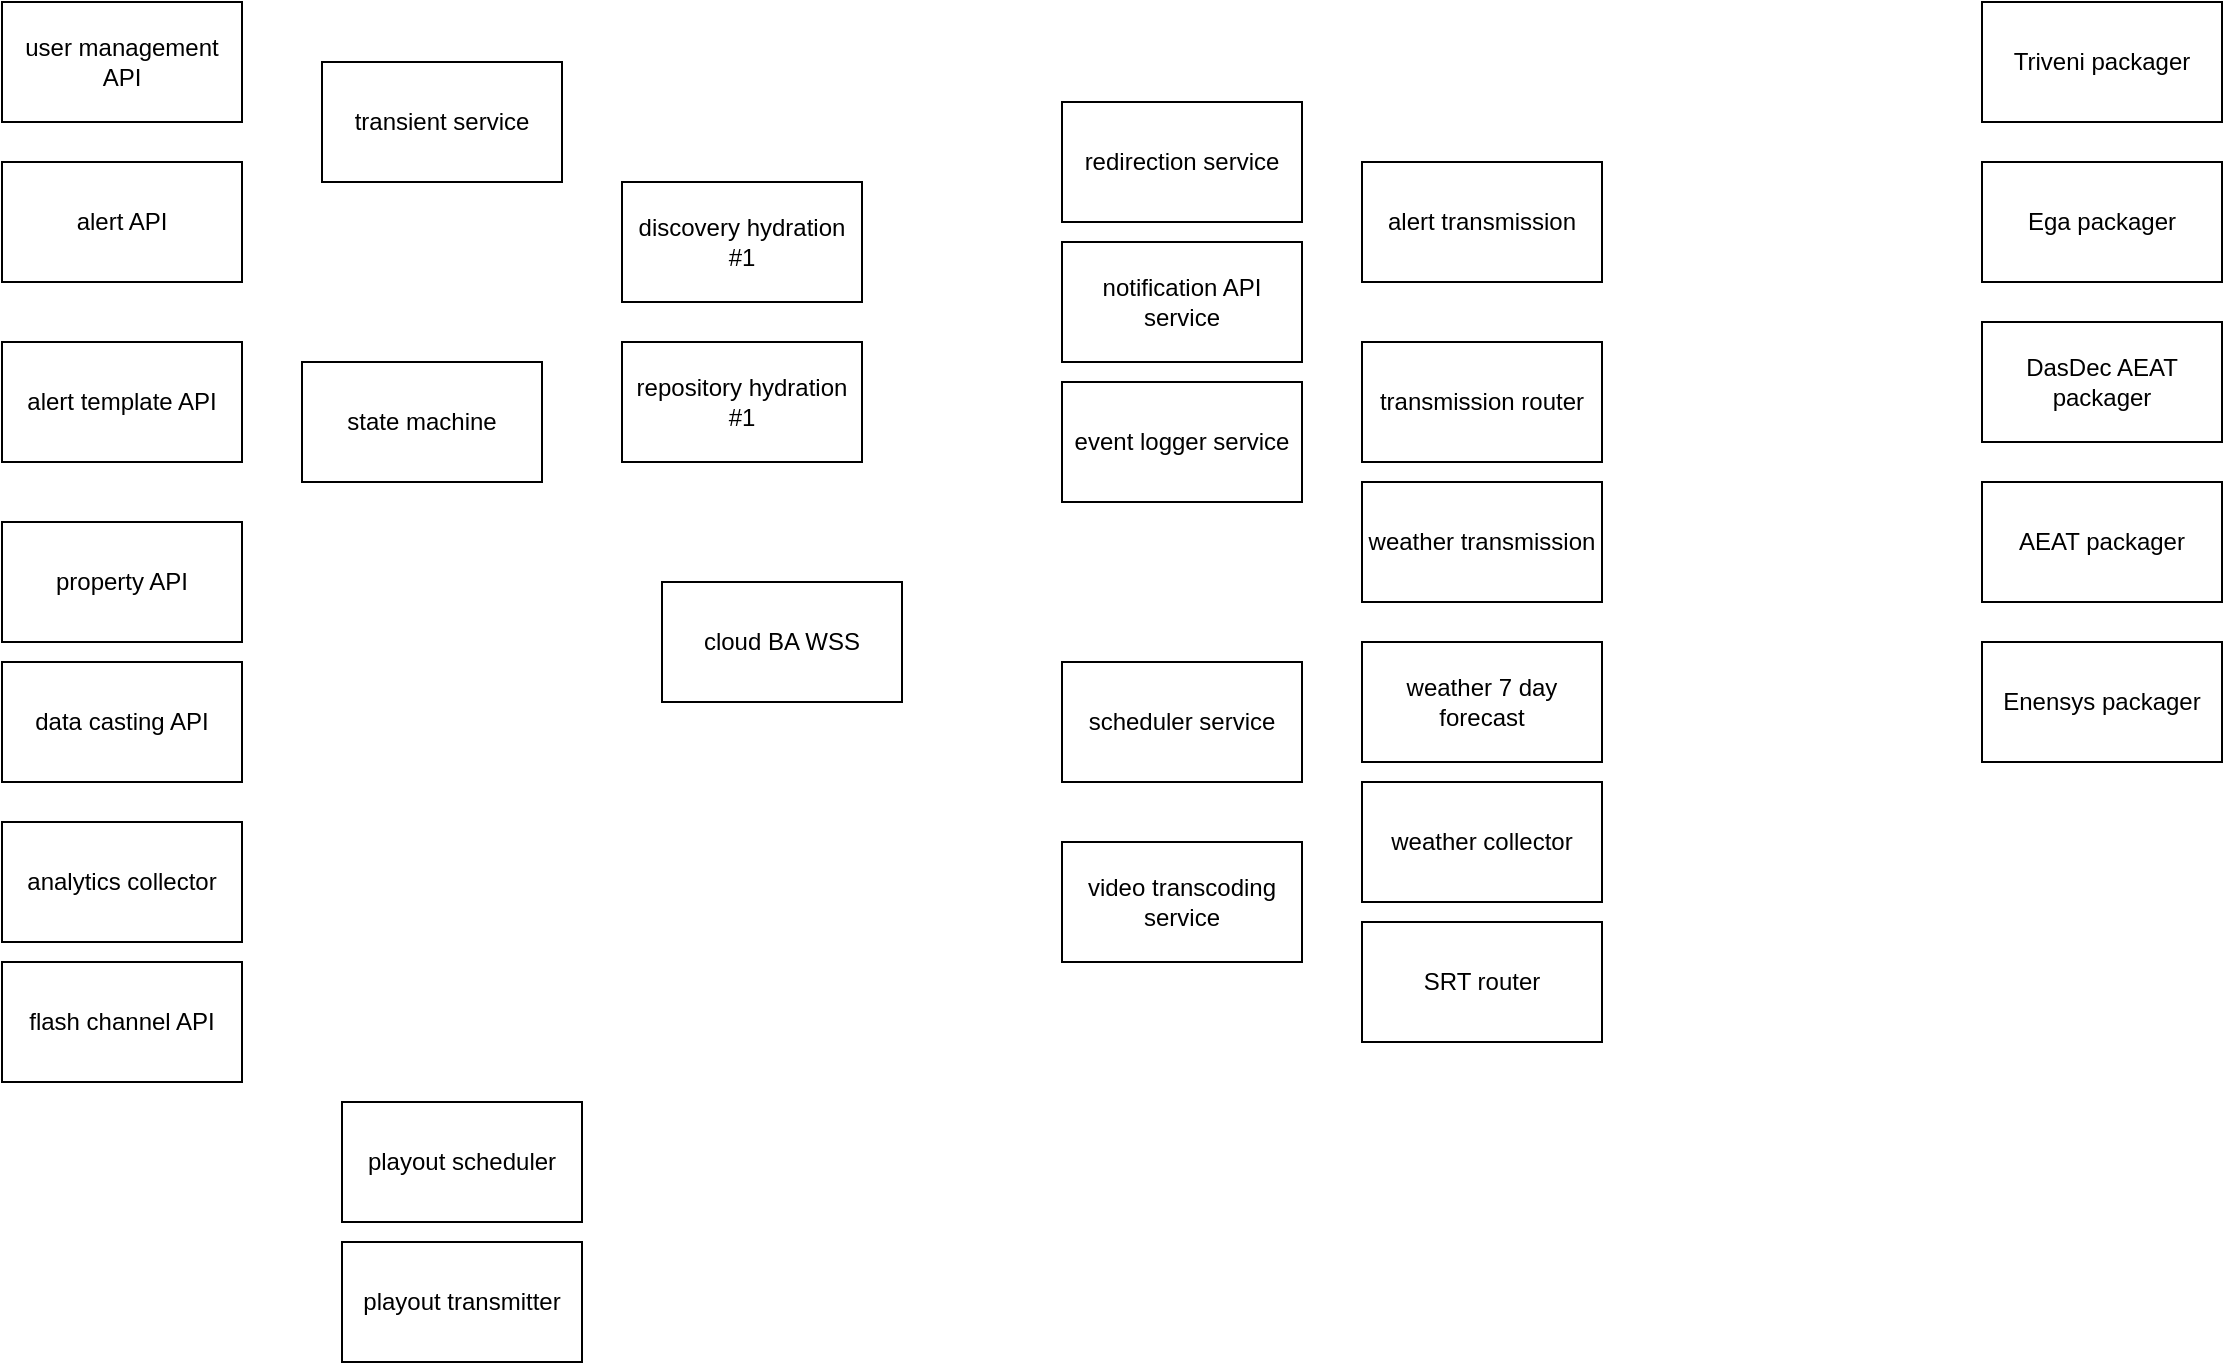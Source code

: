 <mxfile version="21.0.6" type="github">
  <diagram name="Page-1" id="UYAKuGyApjuQzm562IQM">
    <mxGraphModel dx="2074" dy="1088" grid="1" gridSize="10" guides="1" tooltips="1" connect="1" arrows="1" fold="1" page="1" pageScale="1" pageWidth="1654" pageHeight="1169" math="0" shadow="0">
      <root>
        <mxCell id="0" />
        <mxCell id="1" parent="0" />
        <mxCell id="ULEdzdXoIrf4CjI2YMk_-1" value="alert API" style="rounded=0;whiteSpace=wrap;html=1;" vertex="1" parent="1">
          <mxGeometry x="100" y="180" width="120" height="60" as="geometry" />
        </mxCell>
        <mxCell id="ULEdzdXoIrf4CjI2YMk_-2" value="state machine" style="rounded=0;whiteSpace=wrap;html=1;" vertex="1" parent="1">
          <mxGeometry x="250" y="280" width="120" height="60" as="geometry" />
        </mxCell>
        <mxCell id="ULEdzdXoIrf4CjI2YMk_-3" value="property API" style="rounded=0;whiteSpace=wrap;html=1;" vertex="1" parent="1">
          <mxGeometry x="100" y="360" width="120" height="60" as="geometry" />
        </mxCell>
        <mxCell id="ULEdzdXoIrf4CjI2YMk_-4" value="discovery hydration #1" style="rounded=0;whiteSpace=wrap;html=1;" vertex="1" parent="1">
          <mxGeometry x="410" y="190" width="120" height="60" as="geometry" />
        </mxCell>
        <mxCell id="ULEdzdXoIrf4CjI2YMk_-5" value="repository hydration #1" style="rounded=0;whiteSpace=wrap;html=1;" vertex="1" parent="1">
          <mxGeometry x="410" y="270" width="120" height="60" as="geometry" />
        </mxCell>
        <mxCell id="ULEdzdXoIrf4CjI2YMk_-6" value="alert transmission" style="rounded=0;whiteSpace=wrap;html=1;" vertex="1" parent="1">
          <mxGeometry x="780" y="180" width="120" height="60" as="geometry" />
        </mxCell>
        <mxCell id="ULEdzdXoIrf4CjI2YMk_-7" value="transmission router" style="rounded=0;whiteSpace=wrap;html=1;" vertex="1" parent="1">
          <mxGeometry x="780" y="270" width="120" height="60" as="geometry" />
        </mxCell>
        <mxCell id="ULEdzdXoIrf4CjI2YMk_-8" value="transient service" style="rounded=0;whiteSpace=wrap;html=1;" vertex="1" parent="1">
          <mxGeometry x="260" y="130" width="120" height="60" as="geometry" />
        </mxCell>
        <mxCell id="ULEdzdXoIrf4CjI2YMk_-10" value="alert template API" style="rounded=0;whiteSpace=wrap;html=1;" vertex="1" parent="1">
          <mxGeometry x="100" y="270" width="120" height="60" as="geometry" />
        </mxCell>
        <mxCell id="ULEdzdXoIrf4CjI2YMk_-11" value="cloud BA WSS" style="rounded=0;whiteSpace=wrap;html=1;" vertex="1" parent="1">
          <mxGeometry x="430" y="390" width="120" height="60" as="geometry" />
        </mxCell>
        <mxCell id="ULEdzdXoIrf4CjI2YMk_-12" value="Triveni packager" style="rounded=0;whiteSpace=wrap;html=1;" vertex="1" parent="1">
          <mxGeometry x="1090" y="100" width="120" height="60" as="geometry" />
        </mxCell>
        <mxCell id="ULEdzdXoIrf4CjI2YMk_-13" value="weather transmission" style="rounded=0;whiteSpace=wrap;html=1;" vertex="1" parent="1">
          <mxGeometry x="780" y="340" width="120" height="60" as="geometry" />
        </mxCell>
        <mxCell id="ULEdzdXoIrf4CjI2YMk_-14" value="weather 7 day forecast" style="rounded=0;whiteSpace=wrap;html=1;" vertex="1" parent="1">
          <mxGeometry x="780" y="420" width="120" height="60" as="geometry" />
        </mxCell>
        <mxCell id="ULEdzdXoIrf4CjI2YMk_-16" value="weather collector" style="rounded=0;whiteSpace=wrap;html=1;" vertex="1" parent="1">
          <mxGeometry x="780" y="490" width="120" height="60" as="geometry" />
        </mxCell>
        <mxCell id="ULEdzdXoIrf4CjI2YMk_-17" value="video transcoding service" style="rounded=0;whiteSpace=wrap;html=1;" vertex="1" parent="1">
          <mxGeometry x="630" y="520" width="120" height="60" as="geometry" />
        </mxCell>
        <mxCell id="ULEdzdXoIrf4CjI2YMk_-18" value="data casting API" style="rounded=0;whiteSpace=wrap;html=1;" vertex="1" parent="1">
          <mxGeometry x="100" y="430" width="120" height="60" as="geometry" />
        </mxCell>
        <mxCell id="ULEdzdXoIrf4CjI2YMk_-19" value="analytics collector" style="rounded=0;whiteSpace=wrap;html=1;" vertex="1" parent="1">
          <mxGeometry x="100" y="510" width="120" height="60" as="geometry" />
        </mxCell>
        <mxCell id="ULEdzdXoIrf4CjI2YMk_-20" value="Ega packager" style="rounded=0;whiteSpace=wrap;html=1;" vertex="1" parent="1">
          <mxGeometry x="1090" y="180" width="120" height="60" as="geometry" />
        </mxCell>
        <mxCell id="ULEdzdXoIrf4CjI2YMk_-21" value="DasDec AEAT packager" style="rounded=0;whiteSpace=wrap;html=1;" vertex="1" parent="1">
          <mxGeometry x="1090" y="260" width="120" height="60" as="geometry" />
        </mxCell>
        <mxCell id="ULEdzdXoIrf4CjI2YMk_-22" value="flash channel API" style="rounded=0;whiteSpace=wrap;html=1;" vertex="1" parent="1">
          <mxGeometry x="100" y="580" width="120" height="60" as="geometry" />
        </mxCell>
        <mxCell id="ULEdzdXoIrf4CjI2YMk_-23" value="scheduler service" style="rounded=0;whiteSpace=wrap;html=1;" vertex="1" parent="1">
          <mxGeometry x="630" y="430" width="120" height="60" as="geometry" />
        </mxCell>
        <mxCell id="ULEdzdXoIrf4CjI2YMk_-24" value="notification API service" style="rounded=0;whiteSpace=wrap;html=1;" vertex="1" parent="1">
          <mxGeometry x="630" y="220" width="120" height="60" as="geometry" />
        </mxCell>
        <mxCell id="ULEdzdXoIrf4CjI2YMk_-25" value="AEAT packager" style="rounded=0;whiteSpace=wrap;html=1;" vertex="1" parent="1">
          <mxGeometry x="1090" y="340" width="120" height="60" as="geometry" />
        </mxCell>
        <mxCell id="ULEdzdXoIrf4CjI2YMk_-26" value="redirection service" style="rounded=0;whiteSpace=wrap;html=1;" vertex="1" parent="1">
          <mxGeometry x="630" y="150" width="120" height="60" as="geometry" />
        </mxCell>
        <mxCell id="ULEdzdXoIrf4CjI2YMk_-27" value="SRT router" style="rounded=0;whiteSpace=wrap;html=1;" vertex="1" parent="1">
          <mxGeometry x="780" y="560" width="120" height="60" as="geometry" />
        </mxCell>
        <mxCell id="ULEdzdXoIrf4CjI2YMk_-28" value="user management API" style="rounded=0;whiteSpace=wrap;html=1;" vertex="1" parent="1">
          <mxGeometry x="100" y="100" width="120" height="60" as="geometry" />
        </mxCell>
        <mxCell id="ULEdzdXoIrf4CjI2YMk_-29" value="Enensys packager" style="rounded=0;whiteSpace=wrap;html=1;" vertex="1" parent="1">
          <mxGeometry x="1090" y="420" width="120" height="60" as="geometry" />
        </mxCell>
        <mxCell id="ULEdzdXoIrf4CjI2YMk_-30" value="event logger service" style="rounded=0;whiteSpace=wrap;html=1;" vertex="1" parent="1">
          <mxGeometry x="630" y="290" width="120" height="60" as="geometry" />
        </mxCell>
        <mxCell id="ULEdzdXoIrf4CjI2YMk_-31" value="playout scheduler" style="rounded=0;whiteSpace=wrap;html=1;" vertex="1" parent="1">
          <mxGeometry x="270" y="650" width="120" height="60" as="geometry" />
        </mxCell>
        <mxCell id="ULEdzdXoIrf4CjI2YMk_-32" value="playout transmitter" style="rounded=0;whiteSpace=wrap;html=1;" vertex="1" parent="1">
          <mxGeometry x="270" y="720" width="120" height="60" as="geometry" />
        </mxCell>
      </root>
    </mxGraphModel>
  </diagram>
</mxfile>
